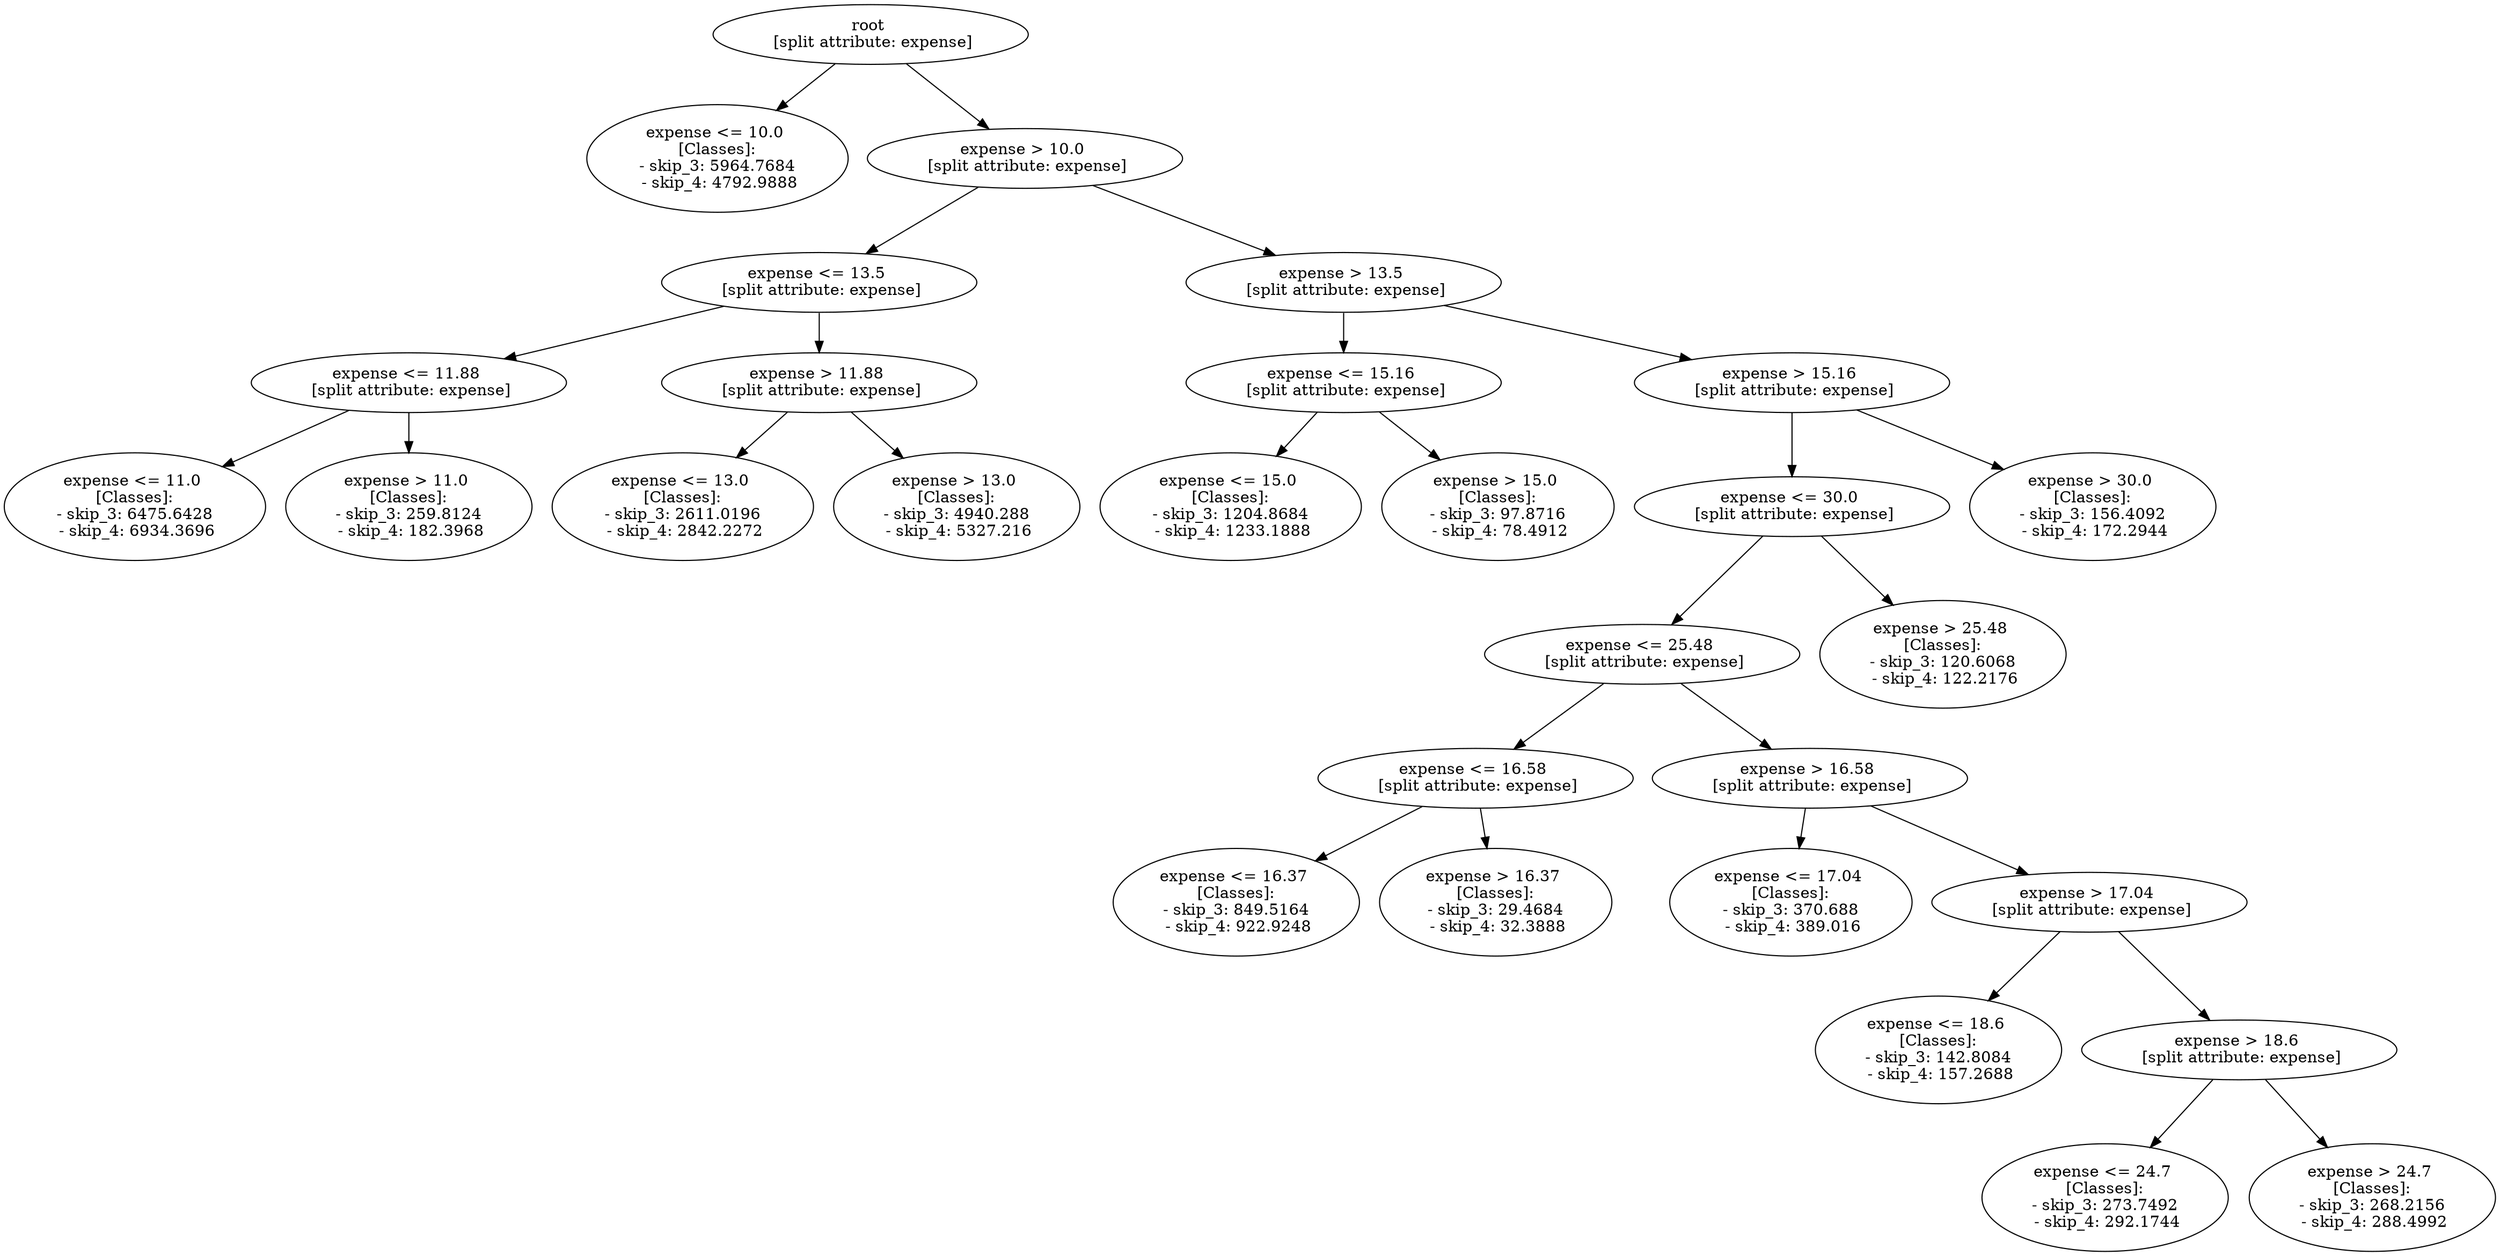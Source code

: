 // Road_Traffic_Fine_Management_Process-p_3-10
digraph "Road_Traffic_Fine_Management_Process-p_3-10" {
	"12bcca3c-1cfb-49be-aa58-7e00b4323ea9" [label="root 
 [split attribute: expense]"]
	"92a5fe7e-34d3-4bcc-a9dd-a8690e64c84a" [label="expense <= 10.0 
 [Classes]: 
 - skip_3: 5964.7684 
 - skip_4: 4792.9888"]
	"12bcca3c-1cfb-49be-aa58-7e00b4323ea9" -> "92a5fe7e-34d3-4bcc-a9dd-a8690e64c84a"
	"59e8046f-1b8b-4d33-aa20-b770210e21d3" [label="expense > 10.0 
 [split attribute: expense]"]
	"12bcca3c-1cfb-49be-aa58-7e00b4323ea9" -> "59e8046f-1b8b-4d33-aa20-b770210e21d3"
	"5a3df396-9538-4e30-9d18-6503af14131c" [label="expense <= 13.5 
 [split attribute: expense]"]
	"59e8046f-1b8b-4d33-aa20-b770210e21d3" -> "5a3df396-9538-4e30-9d18-6503af14131c"
	"68bc9beb-8bf3-4f3d-b4f1-b60b3778a311" [label="expense <= 11.88 
 [split attribute: expense]"]
	"5a3df396-9538-4e30-9d18-6503af14131c" -> "68bc9beb-8bf3-4f3d-b4f1-b60b3778a311"
	"c96b0d34-a0f9-4e6f-a6e5-d2ae70492d6f" [label="expense <= 11.0 
 [Classes]: 
 - skip_3: 6475.6428 
 - skip_4: 6934.3696"]
	"68bc9beb-8bf3-4f3d-b4f1-b60b3778a311" -> "c96b0d34-a0f9-4e6f-a6e5-d2ae70492d6f"
	"6ed27708-0ec6-4249-b4f4-23a5f5dc1402" [label="expense > 11.0 
 [Classes]: 
 - skip_3: 259.8124 
 - skip_4: 182.3968"]
	"68bc9beb-8bf3-4f3d-b4f1-b60b3778a311" -> "6ed27708-0ec6-4249-b4f4-23a5f5dc1402"
	"4d687c0c-d414-4f42-9b1e-0541afcc02f2" [label="expense > 11.88 
 [split attribute: expense]"]
	"5a3df396-9538-4e30-9d18-6503af14131c" -> "4d687c0c-d414-4f42-9b1e-0541afcc02f2"
	"04a7c535-1e61-46df-b7bc-8d8f724ca967" [label="expense <= 13.0 
 [Classes]: 
 - skip_3: 2611.0196 
 - skip_4: 2842.2272"]
	"4d687c0c-d414-4f42-9b1e-0541afcc02f2" -> "04a7c535-1e61-46df-b7bc-8d8f724ca967"
	"bf15e79d-9994-457c-ac3e-8dab8b01fc6d" [label="expense > 13.0 
 [Classes]: 
 - skip_3: 4940.288 
 - skip_4: 5327.216"]
	"4d687c0c-d414-4f42-9b1e-0541afcc02f2" -> "bf15e79d-9994-457c-ac3e-8dab8b01fc6d"
	"17df110e-b4e5-4ea0-8b98-b2380d0532f1" [label="expense > 13.5 
 [split attribute: expense]"]
	"59e8046f-1b8b-4d33-aa20-b770210e21d3" -> "17df110e-b4e5-4ea0-8b98-b2380d0532f1"
	"2194615b-ad6d-4a5a-bf7b-4fb5cd42a54f" [label="expense <= 15.16 
 [split attribute: expense]"]
	"17df110e-b4e5-4ea0-8b98-b2380d0532f1" -> "2194615b-ad6d-4a5a-bf7b-4fb5cd42a54f"
	"cb7f82bf-8701-493a-8eb6-bb44e5c1f5de" [label="expense <= 15.0 
 [Classes]: 
 - skip_3: 1204.8684 
 - skip_4: 1233.1888"]
	"2194615b-ad6d-4a5a-bf7b-4fb5cd42a54f" -> "cb7f82bf-8701-493a-8eb6-bb44e5c1f5de"
	"59884585-ed64-4387-8e43-048c6ba2d41e" [label="expense > 15.0 
 [Classes]: 
 - skip_3: 97.8716 
 - skip_4: 78.4912"]
	"2194615b-ad6d-4a5a-bf7b-4fb5cd42a54f" -> "59884585-ed64-4387-8e43-048c6ba2d41e"
	"1d5eda24-3912-431d-933b-7258a4a3be58" [label="expense > 15.16 
 [split attribute: expense]"]
	"17df110e-b4e5-4ea0-8b98-b2380d0532f1" -> "1d5eda24-3912-431d-933b-7258a4a3be58"
	"59a7aec9-0d50-48c8-970d-2bb314e59003" [label="expense <= 30.0 
 [split attribute: expense]"]
	"1d5eda24-3912-431d-933b-7258a4a3be58" -> "59a7aec9-0d50-48c8-970d-2bb314e59003"
	"6267d8a6-88f0-4c12-b5d2-a38ade282137" [label="expense <= 25.48 
 [split attribute: expense]"]
	"59a7aec9-0d50-48c8-970d-2bb314e59003" -> "6267d8a6-88f0-4c12-b5d2-a38ade282137"
	"deeedb81-8070-406f-a245-e08905839554" [label="expense <= 16.58 
 [split attribute: expense]"]
	"6267d8a6-88f0-4c12-b5d2-a38ade282137" -> "deeedb81-8070-406f-a245-e08905839554"
	"5236a92a-f905-40f9-b681-9925a8a78303" [label="expense <= 16.37 
 [Classes]: 
 - skip_3: 849.5164 
 - skip_4: 922.9248"]
	"deeedb81-8070-406f-a245-e08905839554" -> "5236a92a-f905-40f9-b681-9925a8a78303"
	"bc992bda-6d77-418b-a306-cd0ea225514c" [label="expense > 16.37 
 [Classes]: 
 - skip_3: 29.4684 
 - skip_4: 32.3888"]
	"deeedb81-8070-406f-a245-e08905839554" -> "bc992bda-6d77-418b-a306-cd0ea225514c"
	"0dc02b02-7313-4de6-a165-ca48a11a1134" [label="expense > 16.58 
 [split attribute: expense]"]
	"6267d8a6-88f0-4c12-b5d2-a38ade282137" -> "0dc02b02-7313-4de6-a165-ca48a11a1134"
	"bb8bd822-3439-4bb3-9664-6b2f9af5a06f" [label="expense <= 17.04 
 [Classes]: 
 - skip_3: 370.688 
 - skip_4: 389.016"]
	"0dc02b02-7313-4de6-a165-ca48a11a1134" -> "bb8bd822-3439-4bb3-9664-6b2f9af5a06f"
	"cc151cb6-c66d-4740-83b4-7e9578276475" [label="expense > 17.04 
 [split attribute: expense]"]
	"0dc02b02-7313-4de6-a165-ca48a11a1134" -> "cc151cb6-c66d-4740-83b4-7e9578276475"
	"962d1331-6a94-4c60-839c-bfb51cafcd74" [label="expense <= 18.6 
 [Classes]: 
 - skip_3: 142.8084 
 - skip_4: 157.2688"]
	"cc151cb6-c66d-4740-83b4-7e9578276475" -> "962d1331-6a94-4c60-839c-bfb51cafcd74"
	"0fb3b52e-36fd-45c0-aae7-26156118f490" [label="expense > 18.6 
 [split attribute: expense]"]
	"cc151cb6-c66d-4740-83b4-7e9578276475" -> "0fb3b52e-36fd-45c0-aae7-26156118f490"
	"a7de52aa-bcf7-4406-8dea-a55d045cfc54" [label="expense <= 24.7 
 [Classes]: 
 - skip_3: 273.7492 
 - skip_4: 292.1744"]
	"0fb3b52e-36fd-45c0-aae7-26156118f490" -> "a7de52aa-bcf7-4406-8dea-a55d045cfc54"
	"b51e3355-87d9-4839-ac8d-a8544c239fc7" [label="expense > 24.7 
 [Classes]: 
 - skip_3: 268.2156 
 - skip_4: 288.4992"]
	"0fb3b52e-36fd-45c0-aae7-26156118f490" -> "b51e3355-87d9-4839-ac8d-a8544c239fc7"
	"5429f928-3f40-4fc5-a36d-ed9a2ed9adbd" [label="expense > 25.48 
 [Classes]: 
 - skip_3: 120.6068 
 - skip_4: 122.2176"]
	"59a7aec9-0d50-48c8-970d-2bb314e59003" -> "5429f928-3f40-4fc5-a36d-ed9a2ed9adbd"
	"65311882-a1b2-40da-9f25-955273946cc4" [label="expense > 30.0 
 [Classes]: 
 - skip_3: 156.4092 
 - skip_4: 172.2944"]
	"1d5eda24-3912-431d-933b-7258a4a3be58" -> "65311882-a1b2-40da-9f25-955273946cc4"
}
